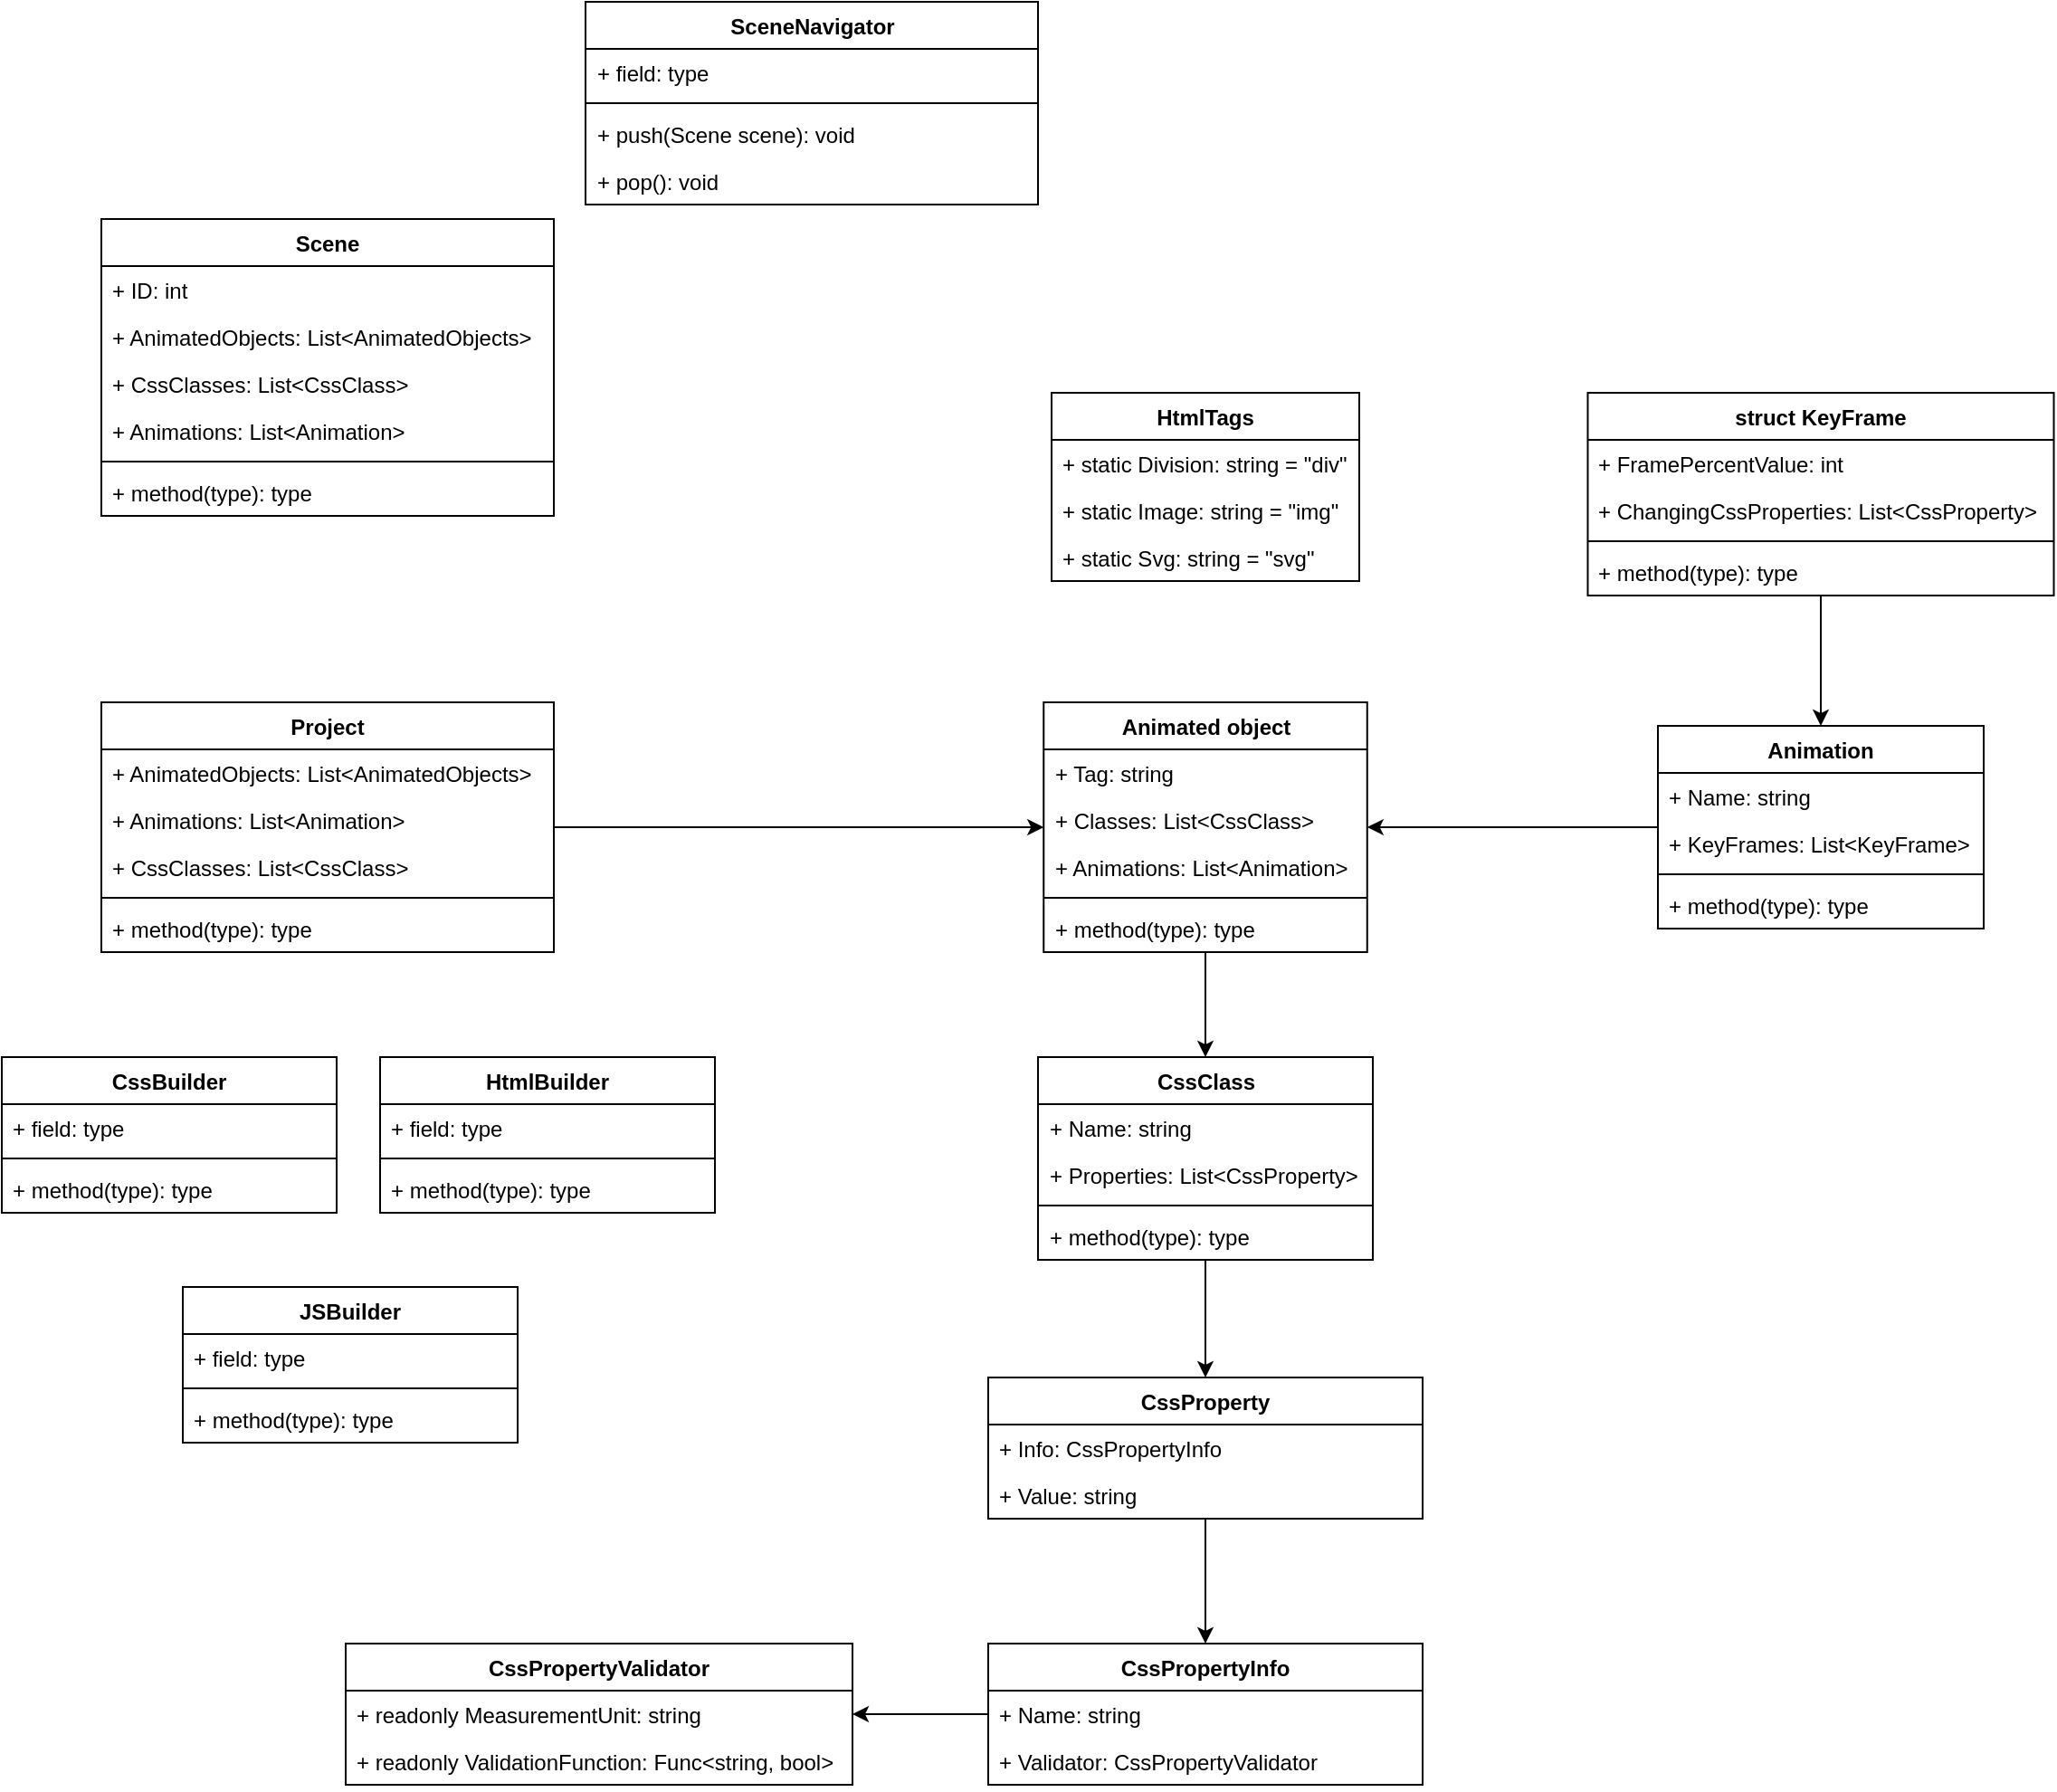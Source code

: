 <mxfile>
    <diagram name="Страница — 1" id="fyiHnImTZXf-BriiF2sg">
        <mxGraphModel dx="1293" dy="1988" grid="1" gridSize="10" guides="1" tooltips="1" connect="1" arrows="1" fold="1" page="1" pageScale="1" pageWidth="827" pageHeight="1169" math="0" shadow="0">
            <root>
                <mxCell id="0"/>
                <mxCell id="1" parent="0"/>
                <mxCell id="7hb9NA3VTUM1ZB-tukBw-24" style="edgeStyle=orthogonalEdgeStyle;rounded=0;orthogonalLoop=1;jettySize=auto;html=1;endArrow=classic;endFill=1;exitX=1;exitY=0.5;exitDx=0;exitDy=0;" parent="1" source="7hb9NA3VTUM1ZB-tukBw-19" target="7hb9NA3VTUM1ZB-tukBw-28" edge="1">
                    <mxGeometry relative="1" as="geometry">
                        <mxPoint x="610" y="256" as="targetPoint"/>
                    </mxGeometry>
                </mxCell>
                <mxCell id="7hb9NA3VTUM1ZB-tukBw-27" style="edgeStyle=orthogonalEdgeStyle;rounded=0;orthogonalLoop=1;jettySize=auto;html=1;endArrow=classic;endFill=1;" parent="1" source="7hb9NA3VTUM1ZB-tukBw-28" target="7hb9NA3VTUM1ZB-tukBw-37" edge="1">
                    <mxGeometry relative="1" as="geometry">
                        <mxPoint x="685" y="294" as="sourcePoint"/>
                        <mxPoint x="685" y="343" as="targetPoint"/>
                    </mxGeometry>
                </mxCell>
                <mxCell id="7hb9NA3VTUM1ZB-tukBw-19" value="Project" style="swimlane;fontStyle=1;align=center;verticalAlign=top;childLayout=stackLayout;horizontal=1;startSize=26;horizontalStack=0;resizeParent=1;resizeParentMax=0;resizeLast=0;collapsible=1;marginBottom=0;whiteSpace=wrap;html=1;" parent="1" vertex="1">
                    <mxGeometry x="75" y="187" width="250" height="138" as="geometry"/>
                </mxCell>
                <mxCell id="7hb9NA3VTUM1ZB-tukBw-20" value="+ AnimatedObjects: List&amp;lt;AnimatedObjects&amp;gt;" style="text;strokeColor=none;fillColor=none;align=left;verticalAlign=top;spacingLeft=4;spacingRight=4;overflow=hidden;rotatable=0;points=[[0,0.5],[1,0.5]];portConstraint=eastwest;whiteSpace=wrap;html=1;" parent="7hb9NA3VTUM1ZB-tukBw-19" vertex="1">
                    <mxGeometry y="26" width="250" height="26" as="geometry"/>
                </mxCell>
                <mxCell id="7hb9NA3VTUM1ZB-tukBw-82" value="+ Animations: List&amp;lt;Animation&amp;gt;" style="text;strokeColor=none;fillColor=none;align=left;verticalAlign=top;spacingLeft=4;spacingRight=4;overflow=hidden;rotatable=0;points=[[0,0.5],[1,0.5]];portConstraint=eastwest;whiteSpace=wrap;html=1;" parent="7hb9NA3VTUM1ZB-tukBw-19" vertex="1">
                    <mxGeometry y="52" width="250" height="26" as="geometry"/>
                </mxCell>
                <mxCell id="7hb9NA3VTUM1ZB-tukBw-83" value="+ CssClasses: List&amp;lt;CssClass&amp;gt;" style="text;strokeColor=none;fillColor=none;align=left;verticalAlign=top;spacingLeft=4;spacingRight=4;overflow=hidden;rotatable=0;points=[[0,0.5],[1,0.5]];portConstraint=eastwest;whiteSpace=wrap;html=1;" parent="7hb9NA3VTUM1ZB-tukBw-19" vertex="1">
                    <mxGeometry y="78" width="250" height="26" as="geometry"/>
                </mxCell>
                <mxCell id="7hb9NA3VTUM1ZB-tukBw-21" value="" style="line;strokeWidth=1;fillColor=none;align=left;verticalAlign=middle;spacingTop=-1;spacingLeft=3;spacingRight=3;rotatable=0;labelPosition=right;points=[];portConstraint=eastwest;strokeColor=inherit;" parent="7hb9NA3VTUM1ZB-tukBw-19" vertex="1">
                    <mxGeometry y="104" width="250" height="8" as="geometry"/>
                </mxCell>
                <mxCell id="7hb9NA3VTUM1ZB-tukBw-22" value="+ method(type): type" style="text;strokeColor=none;fillColor=none;align=left;verticalAlign=top;spacingLeft=4;spacingRight=4;overflow=hidden;rotatable=0;points=[[0,0.5],[1,0.5]];portConstraint=eastwest;whiteSpace=wrap;html=1;" parent="7hb9NA3VTUM1ZB-tukBw-19" vertex="1">
                    <mxGeometry y="112" width="250" height="26" as="geometry"/>
                </mxCell>
                <mxCell id="7hb9NA3VTUM1ZB-tukBw-28" value="Animated object" style="swimlane;fontStyle=1;align=center;verticalAlign=top;childLayout=stackLayout;horizontal=1;startSize=26;horizontalStack=0;resizeParent=1;resizeParentMax=0;resizeLast=0;collapsible=1;marginBottom=0;whiteSpace=wrap;html=1;" parent="1" vertex="1">
                    <mxGeometry x="595.63" y="187" width="178.75" height="138" as="geometry"/>
                </mxCell>
                <mxCell id="7hb9NA3VTUM1ZB-tukBw-50" value="+ Tag: string" style="text;strokeColor=none;fillColor=none;align=left;verticalAlign=top;spacingLeft=4;spacingRight=4;overflow=hidden;rotatable=0;points=[[0,0.5],[1,0.5]];portConstraint=eastwest;whiteSpace=wrap;html=1;" parent="7hb9NA3VTUM1ZB-tukBw-28" vertex="1">
                    <mxGeometry y="26" width="178.75" height="26" as="geometry"/>
                </mxCell>
                <mxCell id="7hb9NA3VTUM1ZB-tukBw-29" value="+ Classes: List&amp;lt;CssClass&amp;gt;" style="text;strokeColor=none;fillColor=none;align=left;verticalAlign=top;spacingLeft=4;spacingRight=4;overflow=hidden;rotatable=0;points=[[0,0.5],[1,0.5]];portConstraint=eastwest;whiteSpace=wrap;html=1;" parent="7hb9NA3VTUM1ZB-tukBw-28" vertex="1">
                    <mxGeometry y="52" width="178.75" height="26" as="geometry"/>
                </mxCell>
                <mxCell id="7hb9NA3VTUM1ZB-tukBw-85" value="+ Animations: List&amp;lt;Animation&amp;gt;" style="text;strokeColor=none;fillColor=none;align=left;verticalAlign=top;spacingLeft=4;spacingRight=4;overflow=hidden;rotatable=0;points=[[0,0.5],[1,0.5]];portConstraint=eastwest;whiteSpace=wrap;html=1;" parent="7hb9NA3VTUM1ZB-tukBw-28" vertex="1">
                    <mxGeometry y="78" width="178.75" height="26" as="geometry"/>
                </mxCell>
                <mxCell id="7hb9NA3VTUM1ZB-tukBw-30" value="" style="line;strokeWidth=1;fillColor=none;align=left;verticalAlign=middle;spacingTop=-1;spacingLeft=3;spacingRight=3;rotatable=0;labelPosition=right;points=[];portConstraint=eastwest;strokeColor=inherit;" parent="7hb9NA3VTUM1ZB-tukBw-28" vertex="1">
                    <mxGeometry y="104" width="178.75" height="8" as="geometry"/>
                </mxCell>
                <mxCell id="7hb9NA3VTUM1ZB-tukBw-31" value="+ method(type): type" style="text;strokeColor=none;fillColor=none;align=left;verticalAlign=top;spacingLeft=4;spacingRight=4;overflow=hidden;rotatable=0;points=[[0,0.5],[1,0.5]];portConstraint=eastwest;whiteSpace=wrap;html=1;" parent="7hb9NA3VTUM1ZB-tukBw-28" vertex="1">
                    <mxGeometry y="112" width="178.75" height="26" as="geometry"/>
                </mxCell>
                <mxCell id="7hb9NA3VTUM1ZB-tukBw-37" value="&lt;b style=&quot;border-color: var(--border-color); text-align: left;&quot;&gt;CssClass&lt;/b&gt;" style="swimlane;fontStyle=1;align=center;verticalAlign=top;childLayout=stackLayout;horizontal=1;startSize=26;horizontalStack=0;resizeParent=1;resizeParentMax=0;resizeLast=0;collapsible=1;marginBottom=0;whiteSpace=wrap;html=1;" parent="1" vertex="1">
                    <mxGeometry x="592.5" y="383" width="185" height="112" as="geometry"/>
                </mxCell>
                <mxCell id="7hb9NA3VTUM1ZB-tukBw-38" value="+ Name: string" style="text;strokeColor=none;fillColor=none;align=left;verticalAlign=top;spacingLeft=4;spacingRight=4;overflow=hidden;rotatable=0;points=[[0,0.5],[1,0.5]];portConstraint=eastwest;whiteSpace=wrap;html=1;" parent="7hb9NA3VTUM1ZB-tukBw-37" vertex="1">
                    <mxGeometry y="26" width="185" height="26" as="geometry"/>
                </mxCell>
                <mxCell id="7hb9NA3VTUM1ZB-tukBw-84" value="+ Properties: List&amp;lt;CssProperty&amp;gt;&amp;nbsp;" style="text;strokeColor=none;fillColor=none;align=left;verticalAlign=top;spacingLeft=4;spacingRight=4;overflow=hidden;rotatable=0;points=[[0,0.5],[1,0.5]];portConstraint=eastwest;whiteSpace=wrap;html=1;" parent="7hb9NA3VTUM1ZB-tukBw-37" vertex="1">
                    <mxGeometry y="52" width="185" height="26" as="geometry"/>
                </mxCell>
                <mxCell id="7hb9NA3VTUM1ZB-tukBw-39" value="" style="line;strokeWidth=1;fillColor=none;align=left;verticalAlign=middle;spacingTop=-1;spacingLeft=3;spacingRight=3;rotatable=0;labelPosition=right;points=[];portConstraint=eastwest;strokeColor=inherit;" parent="7hb9NA3VTUM1ZB-tukBw-37" vertex="1">
                    <mxGeometry y="78" width="185" height="8" as="geometry"/>
                </mxCell>
                <mxCell id="7hb9NA3VTUM1ZB-tukBw-40" value="+ method(type): type" style="text;strokeColor=none;fillColor=none;align=left;verticalAlign=top;spacingLeft=4;spacingRight=4;overflow=hidden;rotatable=0;points=[[0,0.5],[1,0.5]];portConstraint=eastwest;whiteSpace=wrap;html=1;" parent="7hb9NA3VTUM1ZB-tukBw-37" vertex="1">
                    <mxGeometry y="86" width="185" height="26" as="geometry"/>
                </mxCell>
                <mxCell id="7hb9NA3VTUM1ZB-tukBw-45" style="edgeStyle=orthogonalEdgeStyle;rounded=0;orthogonalLoop=1;jettySize=auto;html=1;endArrow=classic;endFill=1;" parent="1" source="7hb9NA3VTUM1ZB-tukBw-37" target="7hb9NA3VTUM1ZB-tukBw-41" edge="1">
                    <mxGeometry relative="1" as="geometry"/>
                </mxCell>
                <mxCell id="7hb9NA3VTUM1ZB-tukBw-41" value="CssProperty" style="swimlane;fontStyle=1;align=center;verticalAlign=top;childLayout=stackLayout;horizontal=1;startSize=26;horizontalStack=0;resizeParent=1;resizeParentMax=0;resizeLast=0;collapsible=1;marginBottom=0;whiteSpace=wrap;html=1;" parent="1" vertex="1">
                    <mxGeometry x="565" y="560" width="240" height="78" as="geometry"/>
                </mxCell>
                <mxCell id="7hb9NA3VTUM1ZB-tukBw-42" value="+ Info:&amp;nbsp;CssPropertyInfo" style="text;strokeColor=none;fillColor=none;align=left;verticalAlign=top;spacingLeft=4;spacingRight=4;overflow=hidden;rotatable=0;points=[[0,0.5],[1,0.5]];portConstraint=eastwest;whiteSpace=wrap;html=1;" parent="7hb9NA3VTUM1ZB-tukBw-41" vertex="1">
                    <mxGeometry y="26" width="240" height="26" as="geometry"/>
                </mxCell>
                <mxCell id="7hb9NA3VTUM1ZB-tukBw-69" value="+ Value: string" style="text;strokeColor=none;fillColor=none;align=left;verticalAlign=top;spacingLeft=4;spacingRight=4;overflow=hidden;rotatable=0;points=[[0,0.5],[1,0.5]];portConstraint=eastwest;whiteSpace=wrap;html=1;" parent="7hb9NA3VTUM1ZB-tukBw-41" vertex="1">
                    <mxGeometry y="52" width="240" height="26" as="geometry"/>
                </mxCell>
                <mxCell id="7hb9NA3VTUM1ZB-tukBw-52" value="HtmlTags" style="swimlane;fontStyle=1;align=center;verticalAlign=top;childLayout=stackLayout;horizontal=1;startSize=26;horizontalStack=0;resizeParent=1;resizeParentMax=0;resizeLast=0;collapsible=1;marginBottom=0;whiteSpace=wrap;html=1;" parent="1" vertex="1">
                    <mxGeometry x="600" y="16" width="170" height="104" as="geometry"/>
                </mxCell>
                <mxCell id="7hb9NA3VTUM1ZB-tukBw-57" value="+ static Division: string = &quot;div&quot;" style="text;strokeColor=none;fillColor=none;align=left;verticalAlign=top;spacingLeft=4;spacingRight=4;overflow=hidden;rotatable=0;points=[[0,0.5],[1,0.5]];portConstraint=eastwest;whiteSpace=wrap;html=1;" parent="7hb9NA3VTUM1ZB-tukBw-52" vertex="1">
                    <mxGeometry y="26" width="170" height="26" as="geometry"/>
                </mxCell>
                <mxCell id="7hb9NA3VTUM1ZB-tukBw-63" value="+ static Image: string = &quot;img&quot;" style="text;strokeColor=none;fillColor=none;align=left;verticalAlign=top;spacingLeft=4;spacingRight=4;overflow=hidden;rotatable=0;points=[[0,0.5],[1,0.5]];portConstraint=eastwest;whiteSpace=wrap;html=1;" parent="7hb9NA3VTUM1ZB-tukBw-52" vertex="1">
                    <mxGeometry y="52" width="170" height="26" as="geometry"/>
                </mxCell>
                <mxCell id="2" value="+ static Svg: string = &quot;svg&quot;" style="text;strokeColor=none;fillColor=none;align=left;verticalAlign=top;spacingLeft=4;spacingRight=4;overflow=hidden;rotatable=0;points=[[0,0.5],[1,0.5]];portConstraint=eastwest;whiteSpace=wrap;html=1;" parent="7hb9NA3VTUM1ZB-tukBw-52" vertex="1">
                    <mxGeometry y="78" width="170" height="26" as="geometry"/>
                </mxCell>
                <mxCell id="7hb9NA3VTUM1ZB-tukBw-64" value="CssPropertyValidator" style="swimlane;fontStyle=1;align=center;verticalAlign=top;childLayout=stackLayout;horizontal=1;startSize=26;horizontalStack=0;resizeParent=1;resizeParentMax=0;resizeLast=0;collapsible=1;marginBottom=0;whiteSpace=wrap;html=1;" parent="1" vertex="1">
                    <mxGeometry x="210" y="707" width="280" height="78" as="geometry"/>
                </mxCell>
                <mxCell id="7hb9NA3VTUM1ZB-tukBw-65" value="+ readonly MeasurementUnit: string" style="text;strokeColor=none;fillColor=none;align=left;verticalAlign=top;spacingLeft=4;spacingRight=4;overflow=hidden;rotatable=0;points=[[0,0.5],[1,0.5]];portConstraint=eastwest;whiteSpace=wrap;html=1;" parent="7hb9NA3VTUM1ZB-tukBw-64" vertex="1">
                    <mxGeometry y="26" width="280" height="26" as="geometry"/>
                </mxCell>
                <mxCell id="7hb9NA3VTUM1ZB-tukBw-68" value="+ readonly ValidationFunction: Func&amp;lt;string, bool&amp;gt;" style="text;strokeColor=none;fillColor=none;align=left;verticalAlign=top;spacingLeft=4;spacingRight=4;overflow=hidden;rotatable=0;points=[[0,0.5],[1,0.5]];portConstraint=eastwest;whiteSpace=wrap;html=1;" parent="7hb9NA3VTUM1ZB-tukBw-64" vertex="1">
                    <mxGeometry y="52" width="280" height="26" as="geometry"/>
                </mxCell>
                <mxCell id="7hb9NA3VTUM1ZB-tukBw-76" style="edgeStyle=orthogonalEdgeStyle;rounded=0;orthogonalLoop=1;jettySize=auto;html=1;" parent="1" source="7hb9NA3VTUM1ZB-tukBw-41" target="7hb9NA3VTUM1ZB-tukBw-72" edge="1">
                    <mxGeometry relative="1" as="geometry"/>
                </mxCell>
                <mxCell id="28" style="edgeStyle=none;html=1;" edge="1" parent="1" source="7hb9NA3VTUM1ZB-tukBw-72" target="7hb9NA3VTUM1ZB-tukBw-64">
                    <mxGeometry relative="1" as="geometry"/>
                </mxCell>
                <mxCell id="7hb9NA3VTUM1ZB-tukBw-72" value="CssPropertyInfo" style="swimlane;fontStyle=1;align=center;verticalAlign=top;childLayout=stackLayout;horizontal=1;startSize=26;horizontalStack=0;resizeParent=1;resizeParentMax=0;resizeLast=0;collapsible=1;marginBottom=0;whiteSpace=wrap;html=1;" parent="1" vertex="1">
                    <mxGeometry x="565" y="707" width="240" height="78" as="geometry"/>
                </mxCell>
                <mxCell id="7hb9NA3VTUM1ZB-tukBw-73" value="+ Name: string" style="text;strokeColor=none;fillColor=none;align=left;verticalAlign=top;spacingLeft=4;spacingRight=4;overflow=hidden;rotatable=0;points=[[0,0.5],[1,0.5]];portConstraint=eastwest;whiteSpace=wrap;html=1;" parent="7hb9NA3VTUM1ZB-tukBw-72" vertex="1">
                    <mxGeometry y="26" width="240" height="26" as="geometry"/>
                </mxCell>
                <mxCell id="7hb9NA3VTUM1ZB-tukBw-75" value="+ Validator: CssPropertyValidator" style="text;strokeColor=none;fillColor=none;align=left;verticalAlign=top;spacingLeft=4;spacingRight=4;overflow=hidden;rotatable=0;points=[[0,0.5],[1,0.5]];portConstraint=eastwest;whiteSpace=wrap;html=1;" parent="7hb9NA3VTUM1ZB-tukBw-72" vertex="1">
                    <mxGeometry y="52" width="240" height="26" as="geometry"/>
                </mxCell>
                <mxCell id="7hb9NA3VTUM1ZB-tukBw-87" style="edgeStyle=orthogonalEdgeStyle;rounded=0;orthogonalLoop=1;jettySize=auto;html=1;" parent="1" source="7hb9NA3VTUM1ZB-tukBw-77" target="7hb9NA3VTUM1ZB-tukBw-28" edge="1">
                    <mxGeometry relative="1" as="geometry"/>
                </mxCell>
                <mxCell id="7hb9NA3VTUM1ZB-tukBw-77" value="Animation" style="swimlane;fontStyle=1;align=center;verticalAlign=top;childLayout=stackLayout;horizontal=1;startSize=26;horizontalStack=0;resizeParent=1;resizeParentMax=0;resizeLast=0;collapsible=1;marginBottom=0;whiteSpace=wrap;html=1;" parent="1" vertex="1">
                    <mxGeometry x="935" y="200" width="180" height="112" as="geometry"/>
                </mxCell>
                <mxCell id="7hb9NA3VTUM1ZB-tukBw-78" value="+ Name: string" style="text;strokeColor=none;fillColor=none;align=left;verticalAlign=top;spacingLeft=4;spacingRight=4;overflow=hidden;rotatable=0;points=[[0,0.5],[1,0.5]];portConstraint=eastwest;whiteSpace=wrap;html=1;" parent="7hb9NA3VTUM1ZB-tukBw-77" vertex="1">
                    <mxGeometry y="26" width="180" height="26" as="geometry"/>
                </mxCell>
                <mxCell id="7hb9NA3VTUM1ZB-tukBw-79" value="+ KeyFrames: List&amp;lt;KeyFrame&amp;gt;&amp;nbsp;" style="text;strokeColor=none;fillColor=none;align=left;verticalAlign=top;spacingLeft=4;spacingRight=4;overflow=hidden;rotatable=0;points=[[0,0.5],[1,0.5]];portConstraint=eastwest;whiteSpace=wrap;html=1;" parent="7hb9NA3VTUM1ZB-tukBw-77" vertex="1">
                    <mxGeometry y="52" width="180" height="26" as="geometry"/>
                </mxCell>
                <mxCell id="7hb9NA3VTUM1ZB-tukBw-80" value="" style="line;strokeWidth=1;fillColor=none;align=left;verticalAlign=middle;spacingTop=-1;spacingLeft=3;spacingRight=3;rotatable=0;labelPosition=right;points=[];portConstraint=eastwest;strokeColor=inherit;" parent="7hb9NA3VTUM1ZB-tukBw-77" vertex="1">
                    <mxGeometry y="78" width="180" height="8" as="geometry"/>
                </mxCell>
                <mxCell id="7hb9NA3VTUM1ZB-tukBw-81" value="+ method(type): type" style="text;strokeColor=none;fillColor=none;align=left;verticalAlign=top;spacingLeft=4;spacingRight=4;overflow=hidden;rotatable=0;points=[[0,0.5],[1,0.5]];portConstraint=eastwest;whiteSpace=wrap;html=1;" parent="7hb9NA3VTUM1ZB-tukBw-77" vertex="1">
                    <mxGeometry y="86" width="180" height="26" as="geometry"/>
                </mxCell>
                <mxCell id="27" style="edgeStyle=none;html=1;" edge="1" parent="1" source="3" target="7hb9NA3VTUM1ZB-tukBw-77">
                    <mxGeometry relative="1" as="geometry"/>
                </mxCell>
                <mxCell id="3" value="struct KeyFrame" style="swimlane;fontStyle=1;align=center;verticalAlign=top;childLayout=stackLayout;horizontal=1;startSize=26;horizontalStack=0;resizeParent=1;resizeParentMax=0;resizeLast=0;collapsible=1;marginBottom=0;whiteSpace=wrap;html=1;" parent="1" vertex="1">
                    <mxGeometry x="896.25" y="16" width="257.5" height="112" as="geometry"/>
                </mxCell>
                <mxCell id="4" value="+ FramePercentValue: int&lt;br&gt;&amp;nbsp;" style="text;strokeColor=none;fillColor=none;align=left;verticalAlign=top;spacingLeft=4;spacingRight=4;overflow=hidden;rotatable=0;points=[[0,0.5],[1,0.5]];portConstraint=eastwest;whiteSpace=wrap;html=1;" parent="3" vertex="1">
                    <mxGeometry y="26" width="257.5" height="26" as="geometry"/>
                </mxCell>
                <mxCell id="5" value="+ ChangingCssProperties: List&amp;lt;&lt;span style=&quot;text-align: center;&quot;&gt;CssProperty&lt;/span&gt;&amp;gt;" style="text;strokeColor=none;fillColor=none;align=left;verticalAlign=top;spacingLeft=4;spacingRight=4;overflow=hidden;rotatable=0;points=[[0,0.5],[1,0.5]];portConstraint=eastwest;whiteSpace=wrap;html=1;" parent="3" vertex="1">
                    <mxGeometry y="52" width="257.5" height="26" as="geometry"/>
                </mxCell>
                <mxCell id="6" value="" style="line;strokeWidth=1;fillColor=none;align=left;verticalAlign=middle;spacingTop=-1;spacingLeft=3;spacingRight=3;rotatable=0;labelPosition=right;points=[];portConstraint=eastwest;strokeColor=inherit;" parent="3" vertex="1">
                    <mxGeometry y="78" width="257.5" height="8" as="geometry"/>
                </mxCell>
                <mxCell id="7" value="+ method(type): type" style="text;strokeColor=none;fillColor=none;align=left;verticalAlign=top;spacingLeft=4;spacingRight=4;overflow=hidden;rotatable=0;points=[[0,0.5],[1,0.5]];portConstraint=eastwest;whiteSpace=wrap;html=1;" parent="3" vertex="1">
                    <mxGeometry y="86" width="257.5" height="26" as="geometry"/>
                </mxCell>
                <mxCell id="8" value="&lt;b style=&quot;border-color: var(--border-color); text-align: left;&quot;&gt;Scene&lt;/b&gt;" style="swimlane;fontStyle=1;align=center;verticalAlign=top;childLayout=stackLayout;horizontal=1;startSize=26;horizontalStack=0;resizeParent=1;resizeParentMax=0;resizeLast=0;collapsible=1;marginBottom=0;whiteSpace=wrap;html=1;" vertex="1" parent="1">
                    <mxGeometry x="75" y="-80" width="250" height="164" as="geometry"/>
                </mxCell>
                <mxCell id="23" value="+ ID: int" style="text;strokeColor=none;fillColor=none;align=left;verticalAlign=top;spacingLeft=4;spacingRight=4;overflow=hidden;rotatable=0;points=[[0,0.5],[1,0.5]];portConstraint=eastwest;whiteSpace=wrap;html=1;" vertex="1" parent="8">
                    <mxGeometry y="26" width="250" height="26" as="geometry"/>
                </mxCell>
                <mxCell id="26" value="+ AnimatedObjects: List&amp;lt;AnimatedObjects&amp;gt;" style="text;strokeColor=none;fillColor=none;align=left;verticalAlign=top;spacingLeft=4;spacingRight=4;overflow=hidden;rotatable=0;points=[[0,0.5],[1,0.5]];portConstraint=eastwest;whiteSpace=wrap;html=1;" vertex="1" parent="8">
                    <mxGeometry y="52" width="250" height="26" as="geometry"/>
                </mxCell>
                <mxCell id="25" value="+ CssClasses: List&amp;lt;CssClass&amp;gt;" style="text;strokeColor=none;fillColor=none;align=left;verticalAlign=top;spacingLeft=4;spacingRight=4;overflow=hidden;rotatable=0;points=[[0,0.5],[1,0.5]];portConstraint=eastwest;whiteSpace=wrap;html=1;" vertex="1" parent="8">
                    <mxGeometry y="78" width="250" height="26" as="geometry"/>
                </mxCell>
                <mxCell id="24" value="+ Animations: List&amp;lt;Animation&amp;gt;" style="text;strokeColor=none;fillColor=none;align=left;verticalAlign=top;spacingLeft=4;spacingRight=4;overflow=hidden;rotatable=0;points=[[0,0.5],[1,0.5]];portConstraint=eastwest;whiteSpace=wrap;html=1;" vertex="1" parent="8">
                    <mxGeometry y="104" width="250" height="26" as="geometry"/>
                </mxCell>
                <mxCell id="11" value="" style="line;strokeWidth=1;fillColor=none;align=left;verticalAlign=middle;spacingTop=-1;spacingLeft=3;spacingRight=3;rotatable=0;labelPosition=right;points=[];portConstraint=eastwest;strokeColor=inherit;" vertex="1" parent="8">
                    <mxGeometry y="130" width="250" height="8" as="geometry"/>
                </mxCell>
                <mxCell id="12" value="+ method(type): type" style="text;strokeColor=none;fillColor=none;align=left;verticalAlign=top;spacingLeft=4;spacingRight=4;overflow=hidden;rotatable=0;points=[[0,0.5],[1,0.5]];portConstraint=eastwest;whiteSpace=wrap;html=1;" vertex="1" parent="8">
                    <mxGeometry y="138" width="250" height="26" as="geometry"/>
                </mxCell>
                <mxCell id="29" value="&lt;b style=&quot;border-color: var(--border-color); text-align: left;&quot;&gt;SceneNavigator&lt;/b&gt;" style="swimlane;fontStyle=1;align=center;verticalAlign=top;childLayout=stackLayout;horizontal=1;startSize=26;horizontalStack=0;resizeParent=1;resizeParentMax=0;resizeLast=0;collapsible=1;marginBottom=0;whiteSpace=wrap;html=1;" vertex="1" parent="1">
                    <mxGeometry x="342.5" y="-200" width="250" height="112" as="geometry"/>
                </mxCell>
                <mxCell id="30" value="+ field: type" style="text;strokeColor=none;fillColor=none;align=left;verticalAlign=top;spacingLeft=4;spacingRight=4;overflow=hidden;rotatable=0;points=[[0,0.5],[1,0.5]];portConstraint=eastwest;whiteSpace=wrap;html=1;" vertex="1" parent="29">
                    <mxGeometry y="26" width="250" height="26" as="geometry"/>
                </mxCell>
                <mxCell id="34" value="" style="line;strokeWidth=1;fillColor=none;align=left;verticalAlign=middle;spacingTop=-1;spacingLeft=3;spacingRight=3;rotatable=0;labelPosition=right;points=[];portConstraint=eastwest;strokeColor=inherit;" vertex="1" parent="29">
                    <mxGeometry y="52" width="250" height="8" as="geometry"/>
                </mxCell>
                <mxCell id="35" value="+ push(Scene scene): void" style="text;strokeColor=none;fillColor=none;align=left;verticalAlign=top;spacingLeft=4;spacingRight=4;overflow=hidden;rotatable=0;points=[[0,0.5],[1,0.5]];portConstraint=eastwest;whiteSpace=wrap;html=1;" vertex="1" parent="29">
                    <mxGeometry y="60" width="250" height="26" as="geometry"/>
                </mxCell>
                <mxCell id="36" value="+ pop(): void" style="text;strokeColor=none;fillColor=none;align=left;verticalAlign=top;spacingLeft=4;spacingRight=4;overflow=hidden;rotatable=0;points=[[0,0.5],[1,0.5]];portConstraint=eastwest;whiteSpace=wrap;html=1;" vertex="1" parent="29">
                    <mxGeometry y="86" width="250" height="26" as="geometry"/>
                </mxCell>
                <mxCell id="37" value="&lt;b style=&quot;border-color: var(--border-color); text-align: left;&quot;&gt;CssBuilder&lt;/b&gt;" style="swimlane;fontStyle=1;align=center;verticalAlign=top;childLayout=stackLayout;horizontal=1;startSize=26;horizontalStack=0;resizeParent=1;resizeParentMax=0;resizeLast=0;collapsible=1;marginBottom=0;whiteSpace=wrap;html=1;" vertex="1" parent="1">
                    <mxGeometry x="20" y="383" width="185" height="86" as="geometry"/>
                </mxCell>
                <mxCell id="38" value="+ field: type" style="text;strokeColor=none;fillColor=none;align=left;verticalAlign=top;spacingLeft=4;spacingRight=4;overflow=hidden;rotatable=0;points=[[0,0.5],[1,0.5]];portConstraint=eastwest;whiteSpace=wrap;html=1;" vertex="1" parent="37">
                    <mxGeometry y="26" width="185" height="26" as="geometry"/>
                </mxCell>
                <mxCell id="40" value="" style="line;strokeWidth=1;fillColor=none;align=left;verticalAlign=middle;spacingTop=-1;spacingLeft=3;spacingRight=3;rotatable=0;labelPosition=right;points=[];portConstraint=eastwest;strokeColor=inherit;" vertex="1" parent="37">
                    <mxGeometry y="52" width="185" height="8" as="geometry"/>
                </mxCell>
                <mxCell id="41" value="+ method(type): type" style="text;strokeColor=none;fillColor=none;align=left;verticalAlign=top;spacingLeft=4;spacingRight=4;overflow=hidden;rotatable=0;points=[[0,0.5],[1,0.5]];portConstraint=eastwest;whiteSpace=wrap;html=1;" vertex="1" parent="37">
                    <mxGeometry y="60" width="185" height="26" as="geometry"/>
                </mxCell>
                <mxCell id="42" value="&lt;b style=&quot;border-color: var(--border-color); text-align: left;&quot;&gt;HtmlBuilder&lt;/b&gt;" style="swimlane;fontStyle=1;align=center;verticalAlign=top;childLayout=stackLayout;horizontal=1;startSize=26;horizontalStack=0;resizeParent=1;resizeParentMax=0;resizeLast=0;collapsible=1;marginBottom=0;whiteSpace=wrap;html=1;" vertex="1" parent="1">
                    <mxGeometry x="229" y="383" width="185" height="86" as="geometry"/>
                </mxCell>
                <mxCell id="43" value="+ field: type" style="text;strokeColor=none;fillColor=none;align=left;verticalAlign=top;spacingLeft=4;spacingRight=4;overflow=hidden;rotatable=0;points=[[0,0.5],[1,0.5]];portConstraint=eastwest;whiteSpace=wrap;html=1;" vertex="1" parent="42">
                    <mxGeometry y="26" width="185" height="26" as="geometry"/>
                </mxCell>
                <mxCell id="44" value="" style="line;strokeWidth=1;fillColor=none;align=left;verticalAlign=middle;spacingTop=-1;spacingLeft=3;spacingRight=3;rotatable=0;labelPosition=right;points=[];portConstraint=eastwest;strokeColor=inherit;" vertex="1" parent="42">
                    <mxGeometry y="52" width="185" height="8" as="geometry"/>
                </mxCell>
                <mxCell id="45" value="+ method(type): type" style="text;strokeColor=none;fillColor=none;align=left;verticalAlign=top;spacingLeft=4;spacingRight=4;overflow=hidden;rotatable=0;points=[[0,0.5],[1,0.5]];portConstraint=eastwest;whiteSpace=wrap;html=1;" vertex="1" parent="42">
                    <mxGeometry y="60" width="185" height="26" as="geometry"/>
                </mxCell>
                <mxCell id="46" value="&lt;b style=&quot;border-color: var(--border-color); text-align: left;&quot;&gt;JSBuilder&lt;/b&gt;" style="swimlane;fontStyle=1;align=center;verticalAlign=top;childLayout=stackLayout;horizontal=1;startSize=26;horizontalStack=0;resizeParent=1;resizeParentMax=0;resizeLast=0;collapsible=1;marginBottom=0;whiteSpace=wrap;html=1;" vertex="1" parent="1">
                    <mxGeometry x="120" y="510" width="185" height="86" as="geometry"/>
                </mxCell>
                <mxCell id="47" value="+ field: type" style="text;strokeColor=none;fillColor=none;align=left;verticalAlign=top;spacingLeft=4;spacingRight=4;overflow=hidden;rotatable=0;points=[[0,0.5],[1,0.5]];portConstraint=eastwest;whiteSpace=wrap;html=1;" vertex="1" parent="46">
                    <mxGeometry y="26" width="185" height="26" as="geometry"/>
                </mxCell>
                <mxCell id="48" value="" style="line;strokeWidth=1;fillColor=none;align=left;verticalAlign=middle;spacingTop=-1;spacingLeft=3;spacingRight=3;rotatable=0;labelPosition=right;points=[];portConstraint=eastwest;strokeColor=inherit;" vertex="1" parent="46">
                    <mxGeometry y="52" width="185" height="8" as="geometry"/>
                </mxCell>
                <mxCell id="49" value="+ method(type): type" style="text;strokeColor=none;fillColor=none;align=left;verticalAlign=top;spacingLeft=4;spacingRight=4;overflow=hidden;rotatable=0;points=[[0,0.5],[1,0.5]];portConstraint=eastwest;whiteSpace=wrap;html=1;" vertex="1" parent="46">
                    <mxGeometry y="60" width="185" height="26" as="geometry"/>
                </mxCell>
            </root>
        </mxGraphModel>
    </diagram>
</mxfile>